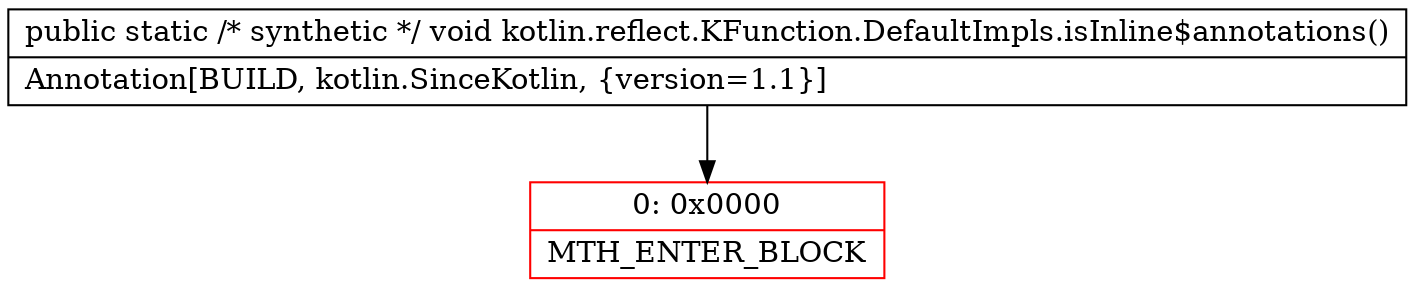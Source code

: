 digraph "CFG forkotlin.reflect.KFunction.DefaultImpls.isInline$annotations()V" {
subgraph cluster_Region_550604207 {
label = "R(0)";
node [shape=record,color=blue];
}
Node_0 [shape=record,color=red,label="{0\:\ 0x0000|MTH_ENTER_BLOCK\l}"];
MethodNode[shape=record,label="{public static \/* synthetic *\/ void kotlin.reflect.KFunction.DefaultImpls.isInline$annotations()  | Annotation[BUILD, kotlin.SinceKotlin, \{version=1.1\}]\l}"];
MethodNode -> Node_0;
}

